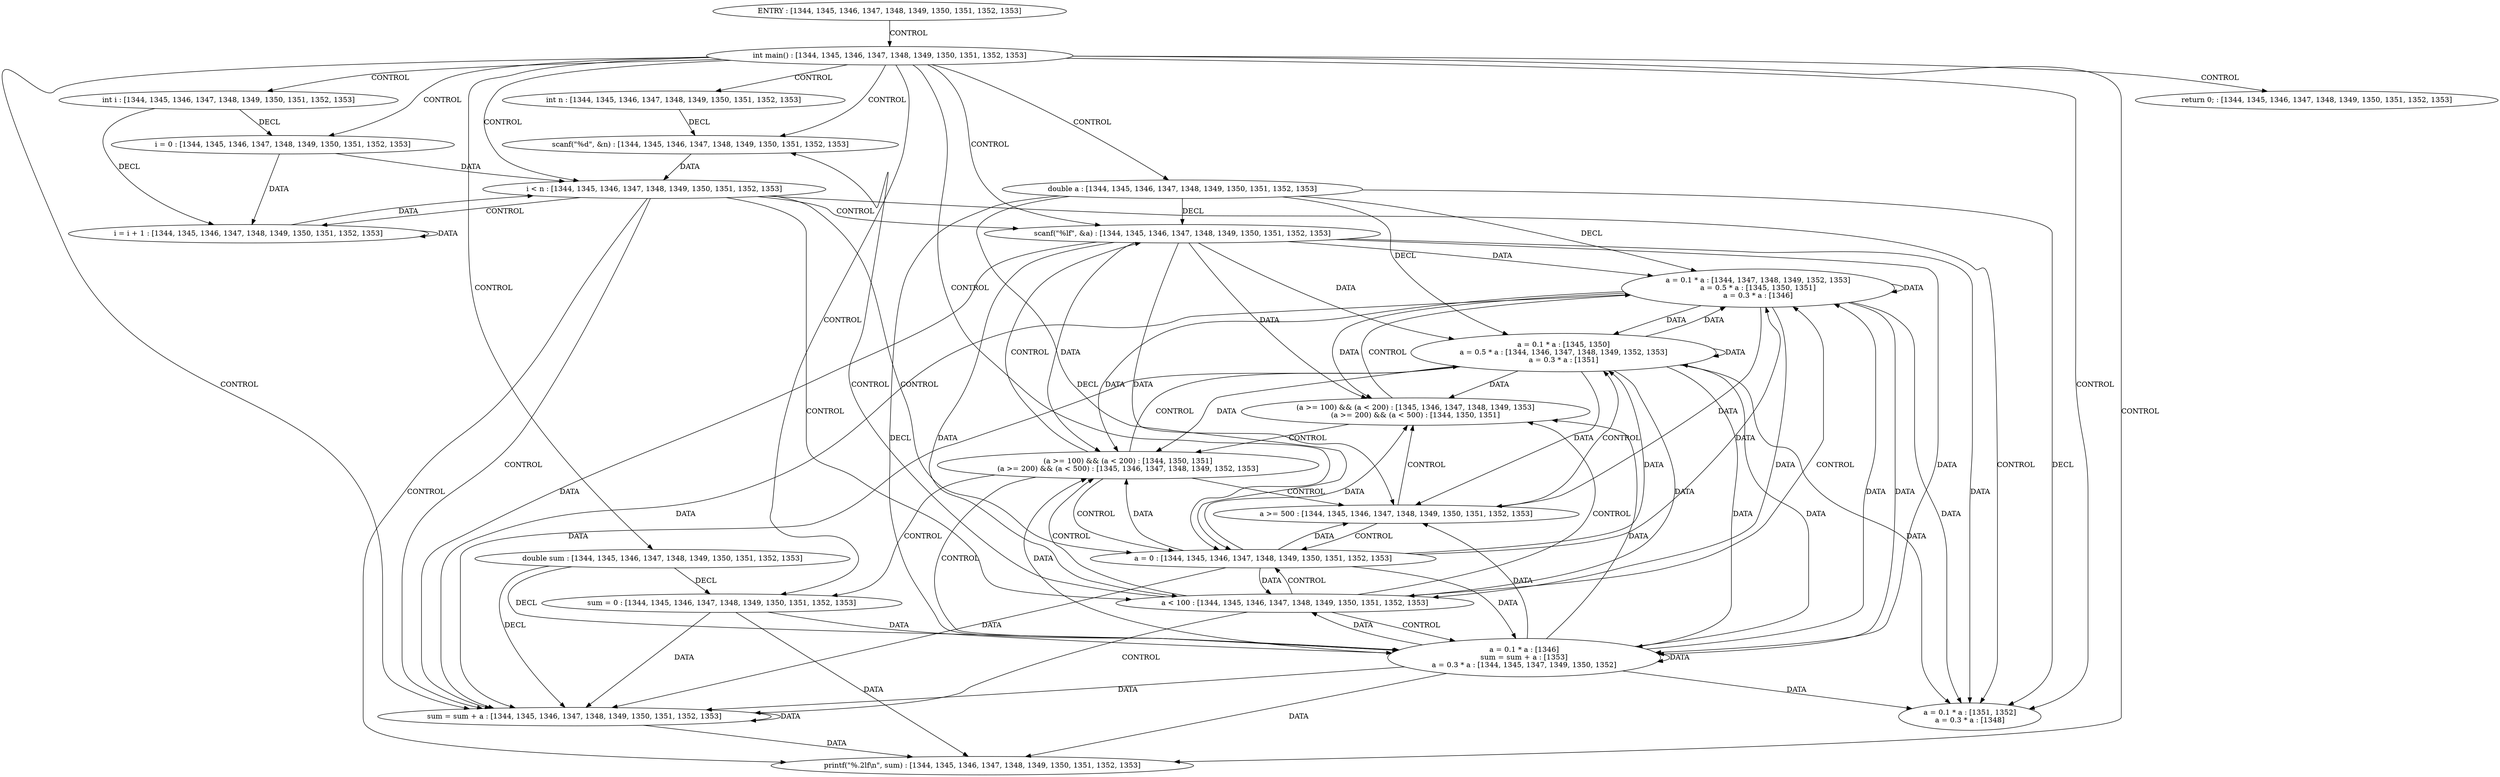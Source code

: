 digraph G {
  1 [ label="scanf(\"%d\", &n) : [1344, 1345, 1346, 1347, 1348, 1349, 1350, 1351, 1352, 1353]
" ];
  2 [ label="printf(\"%.2lf\\n\", sum) : [1344, 1345, 1346, 1347, 1348, 1349, 1350, 1351, 1352, 1353]
" ];
  3 [ label="scanf(\"%lf\", &a) : [1344, 1345, 1346, 1347, 1348, 1349, 1350, 1351, 1352, 1353]
" ];
  4 [ label="ENTRY : [1344, 1345, 1346, 1347, 1348, 1349, 1350, 1351, 1352, 1353]
" ];
  5 [ label="int i : [1344, 1345, 1346, 1347, 1348, 1349, 1350, 1351, 1352, 1353]
" ];
  6 [ label="int n : [1344, 1345, 1346, 1347, 1348, 1349, 1350, 1351, 1352, 1353]
" ];
  7 [ label="double sum : [1344, 1345, 1346, 1347, 1348, 1349, 1350, 1351, 1352, 1353]
" ];
  8 [ label="double a : [1344, 1345, 1346, 1347, 1348, 1349, 1350, 1351, 1352, 1353]
" ];
  9 [ label="a = 0.1 * a : [1351, 1352]
a = 0.3 * a : [1348]
" ];
  10 [ label="sum = 0 : [1344, 1345, 1346, 1347, 1348, 1349, 1350, 1351, 1352, 1353]
" ];
  11 [ label="a = 0 : [1344, 1345, 1346, 1347, 1348, 1349, 1350, 1351, 1352, 1353]
" ];
  12 [ label="a = 0.1 * a : [1344, 1347, 1348, 1349, 1352, 1353]
a = 0.5 * a : [1345, 1350, 1351]
a = 0.3 * a : [1346]
" ];
  13 [ label="a = 0.1 * a : [1345, 1350]
a = 0.5 * a : [1344, 1346, 1347, 1348, 1349, 1352, 1353]
a = 0.3 * a : [1351]
" ];
  14 [ label="a = 0.1 * a : [1346]
sum = sum + a : [1353]
a = 0.3 * a : [1344, 1345, 1347, 1349, 1350, 1352]
" ];
  15 [ label="i = i + 1 : [1344, 1345, 1346, 1347, 1348, 1349, 1350, 1351, 1352, 1353]
" ];
  16 [ label="sum = sum + a : [1344, 1345, 1346, 1347, 1348, 1349, 1350, 1351, 1352, 1353]
" ];
  17 [ label="i = 0 : [1344, 1345, 1346, 1347, 1348, 1349, 1350, 1351, 1352, 1353]
" ];
  18 [ label="return 0; : [1344, 1345, 1346, 1347, 1348, 1349, 1350, 1351, 1352, 1353]
" ];
  19 [ label="a >= 500 : [1344, 1345, 1346, 1347, 1348, 1349, 1350, 1351, 1352, 1353]
" ];
  20 [ label="(a >= 100) && (a < 200) : [1344, 1350, 1351]
(a >= 200) && (a < 500) : [1345, 1346, 1347, 1348, 1349, 1352, 1353]
" ];
  21 [ label="a < 100 : [1344, 1345, 1346, 1347, 1348, 1349, 1350, 1351, 1352, 1353]
" ];
  22 [ label="i < n : [1344, 1345, 1346, 1347, 1348, 1349, 1350, 1351, 1352, 1353]
" ];
  23 [ label="(a >= 100) && (a < 200) : [1345, 1346, 1347, 1348, 1349, 1353]
(a >= 200) && (a < 500) : [1344, 1350, 1351]
" ];
  24 [ label="int main() : [1344, 1345, 1346, 1347, 1348, 1349, 1350, 1351, 1352, 1353]
" ];
  4 -> 24 [ label="CONTROL" ];
  24 -> 5 [ label="CONTROL" ];
  24 -> 6 [ label="CONTROL" ];
  24 -> 8 [ label="CONTROL" ];
  24 -> 7 [ label="CONTROL" ];
  24 -> 10 [ label="CONTROL" ];
  24 -> 1 [ label="CONTROL" ];
  24 -> 17 [ label="CONTROL" ];
  24 -> 22 [ label="CONTROL" ];
  24 -> 2 [ label="CONTROL" ];
  24 -> 18 [ label="CONTROL" ];
  22 -> 3 [ label="CONTROL" ];
  22 -> 21 [ label="CONTROL" ];
  22 -> 16 [ label="CONTROL" ];
  22 -> 15 [ label="CONTROL" ];
  21 -> 14 [ label="CONTROL" ];
  21 -> 23 [ label="CONTROL" ];
  23 -> 12 [ label="CONTROL" ];
  23 -> 20 [ label="CONTROL" ];
  20 -> 11 [ label="CONTROL" ];
  20 -> 19 [ label="CONTROL" ];
  19 -> 13 [ label="CONTROL" ];
  10 -> 16 [ label="DATA" ];
  10 -> 2 [ label="DATA" ];
  1 -> 22 [ label="DATA" ];
  17 -> 22 [ label="DATA" ];
  17 -> 15 [ label="DATA" ];
  3 -> 21 [ label="DATA" ];
  3 -> 14 [ label="DATA" ];
  3 -> 23 [ label="DATA" ];
  3 -> 12 [ label="DATA" ];
  3 -> 20 [ label="DATA" ];
  3 -> 19 [ label="DATA" ];
  3 -> 13 [ label="DATA" ];
  3 -> 16 [ label="DATA" ];
  14 -> 16 [ label="DATA" ];
  12 -> 16 [ label="DATA" ];
  11 -> 16 [ label="DATA" ];
  13 -> 16 [ label="DATA" ];
  16 -> 16 [ label="DATA" ];
  16 -> 2 [ label="DATA" ];
  15 -> 22 [ label="DATA" ];
  15 -> 15 [ label="DATA" ];
  5 -> 17 [ label="DECL" ];
  5 -> 15 [ label="DECL" ];
  6 -> 1 [ label="DECL" ];
  8 -> 11 [ label="DECL" ];
  8 -> 13 [ label="DECL" ];
  8 -> 3 [ label="DECL" ];
  8 -> 12 [ label="DECL" ];
  8 -> 14 [ label="DECL" ];
  7 -> 10 [ label="DECL" ];
  7 -> 16 [ label="DECL" ];
  24 -> 3 [ label="CONTROL" ];
  21 -> 11 [ label="CONTROL" ];
  20 -> 14 [ label="CONTROL" ];
  11 -> 21 [ label="DATA" ];
  11 -> 23 [ label="DATA" ];
  11 -> 12 [ label="DATA" ];
  11 -> 20 [ label="DATA" ];
  11 -> 14 [ label="DATA" ];
  11 -> 19 [ label="DATA" ];
  11 -> 13 [ label="DATA" ];
  12 -> 21 [ label="DATA" ];
  12 -> 23 [ label="DATA" ];
  12 -> 12 [ label="DATA" ];
  12 -> 20 [ label="DATA" ];
  12 -> 14 [ label="DATA" ];
  12 -> 19 [ label="DATA" ];
  12 -> 13 [ label="DATA" ];
  14 -> 21 [ label="DATA" ];
  14 -> 23 [ label="DATA" ];
  14 -> 12 [ label="DATA" ];
  14 -> 20 [ label="DATA" ];
  14 -> 14 [ label="DATA" ];
  14 -> 19 [ label="DATA" ];
  14 -> 13 [ label="DATA" ];
  13 -> 21 [ label="DATA" ];
  13 -> 23 [ label="DATA" ];
  13 -> 12 [ label="DATA" ];
  13 -> 20 [ label="DATA" ];
  13 -> 14 [ label="DATA" ];
  13 -> 19 [ label="DATA" ];
  13 -> 13 [ label="DATA" ];
  24 -> 11 [ label="CONTROL" ];
  24 -> 16 [ label="CONTROL" ];
  22 -> 2 [ label="CONTROL" ];
  21 -> 1 [ label="CONTROL" ];
  22 -> 11 [ label="CONTROL" ];
  20 -> 3 [ label="CONTROL" ];
  24 -> 9 [ label="CONTROL" ];
  20 -> 10 [ label="CONTROL" ];
  8 -> 9 [ label="DECL" ];
  21 -> 12 [ label="CONTROL" ];
  21 -> 20 [ label="CONTROL" ];
  20 -> 13 [ label="CONTROL" ];
  19 -> 11 [ label="CONTROL" ];
  19 -> 23 [ label="CONTROL" ];
  22 -> 9 [ label="CONTROL" ];
  21 -> 16 [ label="CONTROL" ];
  3 -> 9 [ label="DATA" ];
  12 -> 9 [ label="DATA" ];
  14 -> 9 [ label="DATA" ];
  13 -> 9 [ label="DATA" ];
  10 -> 14 [ label="DATA" ];
  14 -> 2 [ label="DATA" ];
  7 -> 14 [ label="DECL" ];
}
